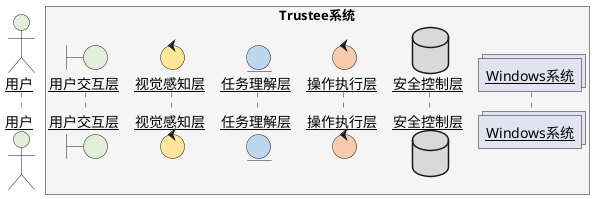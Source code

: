 @startuml Common
!pragma encoding utf-8
' 共享样式和参与者定义

' 样式定义
skinparam backgroundColor white
skinparam handwritten false
skinparam sequenceArrowThickness 2
skinparam sequenceParticipant underline

' 颜色定义
!define USER_COLOR #E2F0D9
!define VISUAL_COLOR #FFE699
!define TASK_COLOR #BDD7EE
!define OPERATION_COLOR #F8CBAD
!define SECURITY_COLOR #D9D9D9

' 参与者定义
actor "用户" as User USER_COLOR

box "Trustee系统" #F5F5F5
boundary "用户交互层" as UI USER_COLOR
control "视觉感知层" as Visual VISUAL_COLOR
entity "任务理解层" as Task TASK_COLOR
control "操作执行层" as Operation OPERATION_COLOR
database "安全控制层" as Security SECURITY_COLOR
collections "Windows系统" as Windows
end box

@enduml 